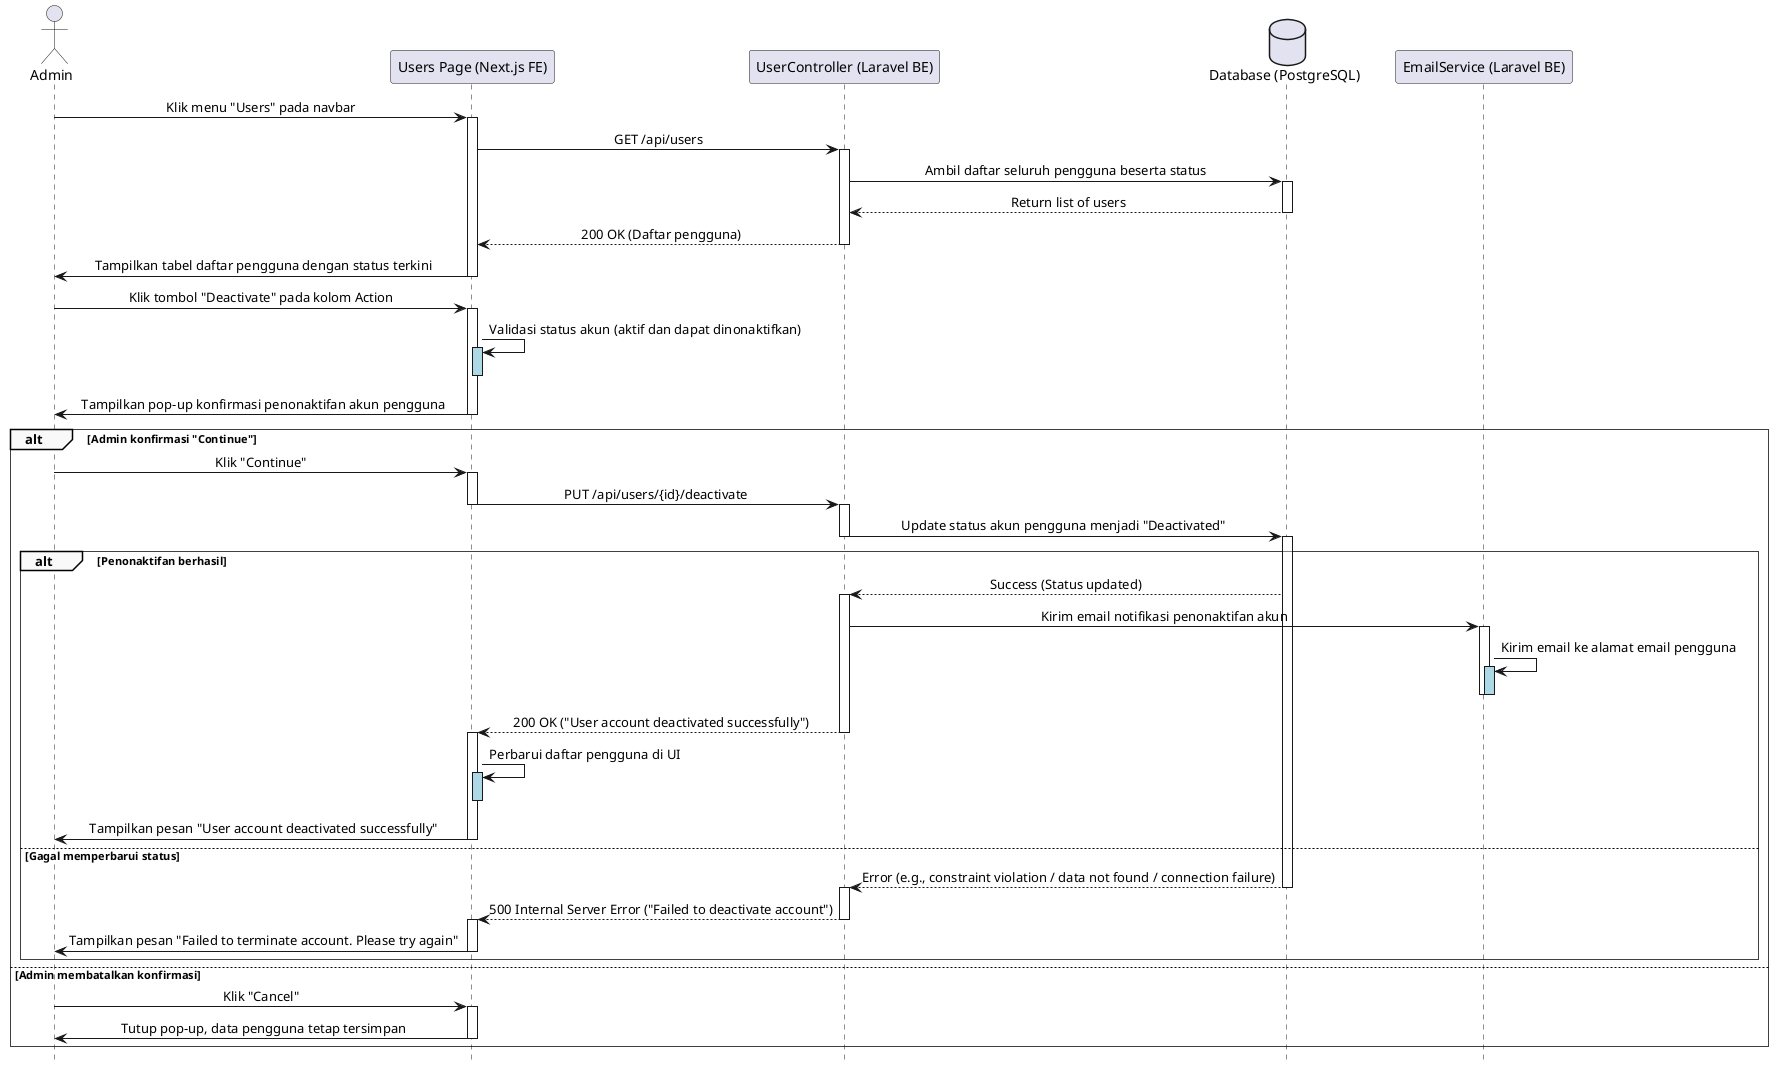 @startuml
' === Styling ===
skinparam sequence {
    LifelineFooterStrategy none
    MessageAlign center
    ArrowThickness 1
    ParticipantPadding 20
    GroupBorderThickness 0.5
    GroupBackgroundColor #F9F9F9
}
hide footbox

' === Participants ===
actor Admin
participant "Users Page (Next.js FE)" as FE
participant "UserController (Laravel BE)" as BE
database "Database (PostgreSQL)" as DB
participant "EmailService (Laravel BE)" as ES

' === Akses Data Pengguna ===
    Admin -> FE: Klik menu "Users" pada navbar
    activate FE
    FE -> BE: GET /api/users
    activate BE
    BE -> DB: Ambil daftar seluruh pengguna beserta status
    activate DB
    DB --> BE: Return list of users
    deactivate DB
    BE --> FE: 200 OK (Daftar pengguna)
    deactivate BE
    FE -> Admin: Tampilkan tabel daftar pengguna dengan status terkini
    deactivate FE

' === Proses Penonaktifan Akun ===
    Admin -> FE: Klik tombol "Deactivate" pada kolom Action
    activate FE

    ' === Validasi di frontend ===
    FE -> FE: Validasi status akun (aktif dan dapat dinonaktifkan)
    activate FE #LightBlue
    deactivate FE #LightBlue

    FE -> Admin: Tampilkan pop-up konfirmasi penonaktifan akun pengguna
    deactivate FE

    alt Admin konfirmasi "Continue"
        Admin -> FE: Klik "Continue"
        activate FE
        FE -> BE: PUT /api/users/{id}/deactivate
        deactivate FE
        activate BE
        BE -> DB: Update status akun pengguna menjadi "Deactivated"
        deactivate BE
        activate DB

        alt Penonaktifan berhasil
            DB --> BE: Success (Status updated)
            activate BE
            ' === Kirim notifikasi ke pengguna terkait ===
            BE -> ES: Kirim email notifikasi penonaktifan akun
            activate ES
            ES -> ES: Kirim email ke alamat email pengguna
            activate ES #LightBlue
            deactivate ES #LightBlue
            deactivate ES

            BE --> FE: 200 OK ("User account deactivated successfully")
            deactivate BE
            activate FE

            FE -> FE: Perbarui daftar pengguna di UI
            activate FE #LightBlue
            deactivate FE #LightBlue

            FE -> Admin: Tampilkan pesan "User account deactivated successfully"
            deactivate FE



        else Gagal memperbarui status
            DB --> BE: Error (e.g., constraint violation / data not found / connection failure)
            deactivate DB
            activate BE
            BE --> FE: 500 Internal Server Error ("Failed to deactivate account")
            deactivate BE
            activate FE
            FE -> Admin: Tampilkan pesan "Failed to terminate account. Please try again"
            deactivate FE
        end

    else Admin membatalkan konfirmasi
        Admin -> FE: Klik "Cancel"
        activate FE
        FE -> Admin: Tutup pop-up, data pengguna tetap tersimpan
        deactivate FE
    end

@enduml